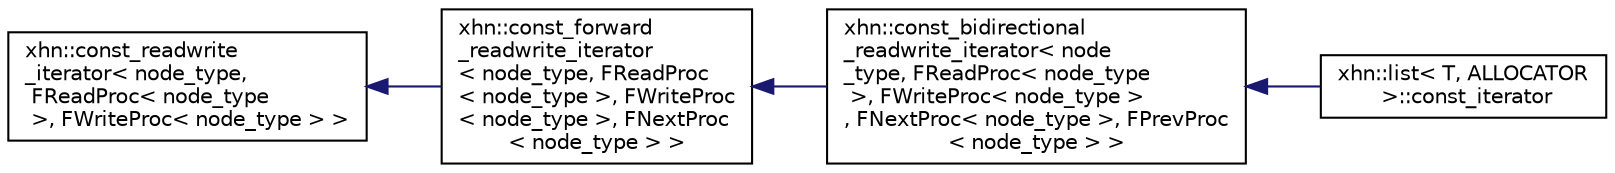 digraph "Graphical Class Hierarchy"
{
  edge [fontname="Helvetica",fontsize="10",labelfontname="Helvetica",labelfontsize="10"];
  node [fontname="Helvetica",fontsize="10",shape=record];
  rankdir="LR";
  Node1 [label="xhn::const_readwrite\l_iterator\< node_type,\l FReadProc\< node_type\l \>, FWriteProc\< node_type \> \>",height=0.2,width=0.4,color="black", fillcolor="white", style="filled",URL="$classxhn_1_1const__readwrite__iterator.html"];
  Node1 -> Node2 [dir="back",color="midnightblue",fontsize="10",style="solid",fontname="Helvetica"];
  Node2 [label="xhn::const_forward\l_readwrite_iterator\l\< node_type, FReadProc\l\< node_type \>, FWriteProc\l\< node_type \>, FNextProc\l\< node_type \> \>",height=0.2,width=0.4,color="black", fillcolor="white", style="filled",URL="$classxhn_1_1const__forward__readwrite__iterator.html"];
  Node2 -> Node3 [dir="back",color="midnightblue",fontsize="10",style="solid",fontname="Helvetica"];
  Node3 [label="xhn::const_bidirectional\l_readwrite_iterator\< node\l_type, FReadProc\< node_type\l \>, FWriteProc\< node_type \>\l, FNextProc\< node_type \>, FPrevProc\l\< node_type \> \>",height=0.2,width=0.4,color="black", fillcolor="white", style="filled",URL="$classxhn_1_1const__bidirectional__readwrite__iterator.html"];
  Node3 -> Node4 [dir="back",color="midnightblue",fontsize="10",style="solid",fontname="Helvetica"];
  Node4 [label="xhn::list\< T, ALLOCATOR\l \>::const_iterator",height=0.2,width=0.4,color="black", fillcolor="white", style="filled",URL="$classxhn_1_1list_1_1const__iterator.html"];
}
